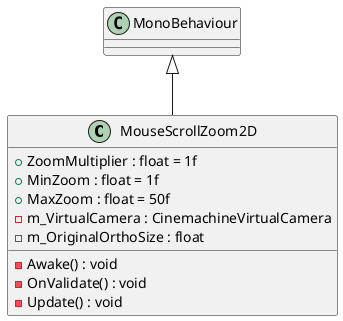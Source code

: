 @startuml
class MouseScrollZoom2D {
    + ZoomMultiplier : float = 1f
    + MinZoom : float = 1f
    + MaxZoom : float = 50f
    - m_VirtualCamera : CinemachineVirtualCamera
    - m_OriginalOrthoSize : float
    - Awake() : void
    - OnValidate() : void
    - Update() : void
}
MonoBehaviour <|-- MouseScrollZoom2D
@enduml
